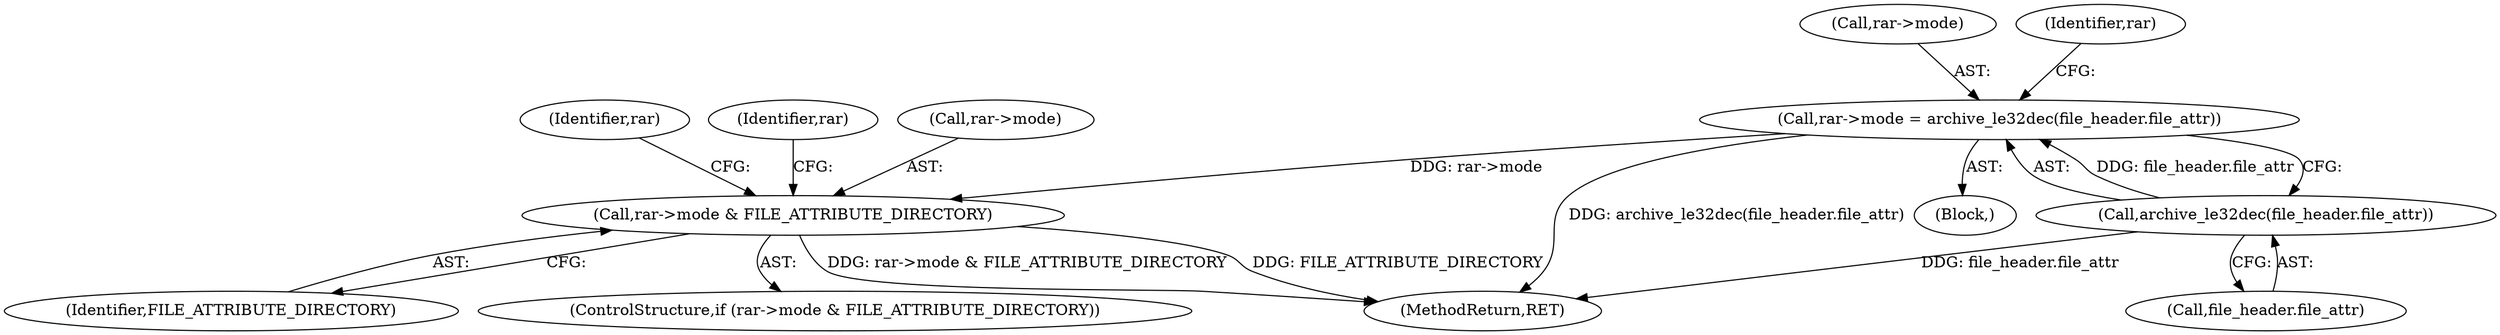 digraph "0_libarchive_bfcfe6f04ed20db2504db8a254d1f40a1d84eb28_0@pointer" {
"1001461" [label="(Call,rar->mode & FILE_ATTRIBUTE_DIRECTORY)"];
"1001452" [label="(Call,rar->mode = archive_le32dec(file_header.file_attr))"];
"1001456" [label="(Call,archive_le32dec(file_header.file_attr))"];
"1001453" [label="(Call,rar->mode)"];
"1001463" [label="(Identifier,rar)"];
"1001462" [label="(Call,rar->mode)"];
"1001480" [label="(Identifier,rar)"];
"1001465" [label="(Identifier,FILE_ATTRIBUTE_DIRECTORY)"];
"1001448" [label="(Block,)"];
"1001468" [label="(Identifier,rar)"];
"1001754" [label="(MethodReturn,RET)"];
"1001461" [label="(Call,rar->mode & FILE_ATTRIBUTE_DIRECTORY)"];
"1001460" [label="(ControlStructure,if (rar->mode & FILE_ATTRIBUTE_DIRECTORY))"];
"1001456" [label="(Call,archive_le32dec(file_header.file_attr))"];
"1001457" [label="(Call,file_header.file_attr)"];
"1001452" [label="(Call,rar->mode = archive_le32dec(file_header.file_attr))"];
"1001461" -> "1001460"  [label="AST: "];
"1001461" -> "1001465"  [label="CFG: "];
"1001462" -> "1001461"  [label="AST: "];
"1001465" -> "1001461"  [label="AST: "];
"1001468" -> "1001461"  [label="CFG: "];
"1001480" -> "1001461"  [label="CFG: "];
"1001461" -> "1001754"  [label="DDG: rar->mode & FILE_ATTRIBUTE_DIRECTORY"];
"1001461" -> "1001754"  [label="DDG: FILE_ATTRIBUTE_DIRECTORY"];
"1001452" -> "1001461"  [label="DDG: rar->mode"];
"1001452" -> "1001448"  [label="AST: "];
"1001452" -> "1001456"  [label="CFG: "];
"1001453" -> "1001452"  [label="AST: "];
"1001456" -> "1001452"  [label="AST: "];
"1001463" -> "1001452"  [label="CFG: "];
"1001452" -> "1001754"  [label="DDG: archive_le32dec(file_header.file_attr)"];
"1001456" -> "1001452"  [label="DDG: file_header.file_attr"];
"1001456" -> "1001457"  [label="CFG: "];
"1001457" -> "1001456"  [label="AST: "];
"1001456" -> "1001754"  [label="DDG: file_header.file_attr"];
}
